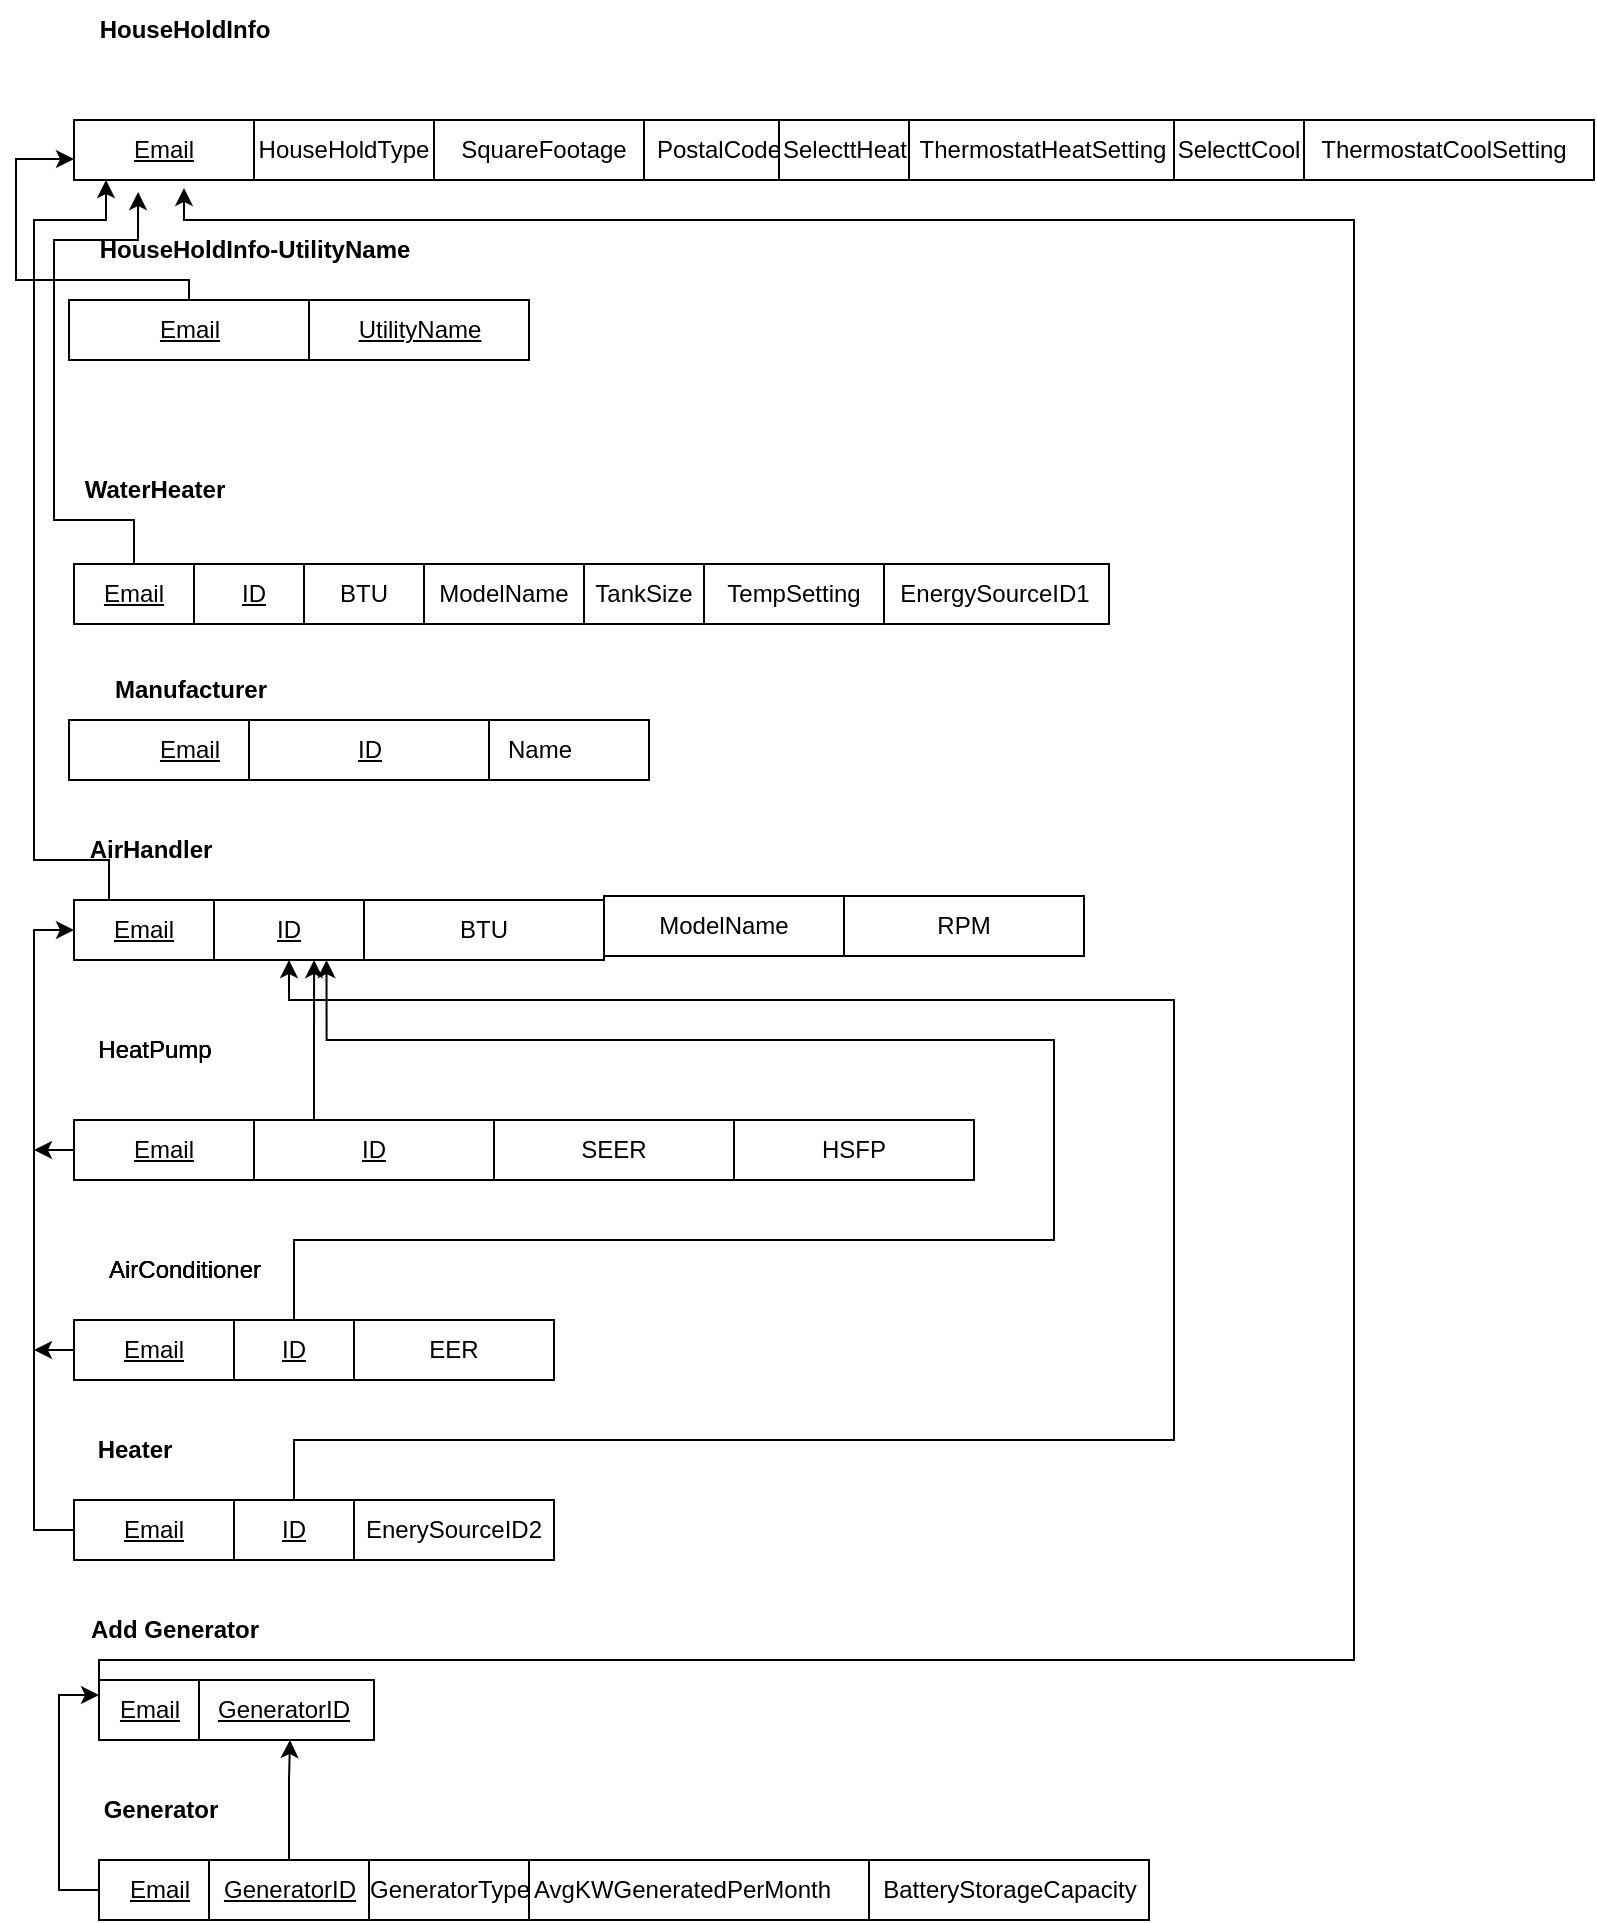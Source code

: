 <mxfile version="21.4.0" type="github">
  <diagram id="R2lEEEUBdFMjLlhIrx00" name="Page-1">
    <mxGraphModel dx="880" dy="484" grid="1" gridSize="10" guides="1" tooltips="1" connect="1" arrows="1" fold="1" page="1" pageScale="1" pageWidth="850" pageHeight="1100" math="0" shadow="0" extFonts="Permanent Marker^https://fonts.googleapis.com/css?family=Permanent+Marker">
      <root>
        <mxCell id="0" />
        <mxCell id="1" parent="0" />
        <mxCell id="LCQLXfrwRPjRq8zGbfJl-10" value="&lt;u&gt;Email&lt;/u&gt;" style="rounded=0;whiteSpace=wrap;html=1;" parent="1" vertex="1">
          <mxGeometry x="40" y="130" width="90" height="30" as="geometry" />
        </mxCell>
        <mxCell id="LCQLXfrwRPjRq8zGbfJl-11" value="HouseHoldType" style="rounded=0;whiteSpace=wrap;html=1;" parent="1" vertex="1">
          <mxGeometry x="130" y="130" width="90" height="30" as="geometry" />
        </mxCell>
        <mxCell id="LCQLXfrwRPjRq8zGbfJl-12" value="SquareFootage" style="rounded=0;whiteSpace=wrap;html=1;" parent="1" vertex="1">
          <mxGeometry x="220" y="130" width="110" height="30" as="geometry" />
        </mxCell>
        <mxCell id="LCQLXfrwRPjRq8zGbfJl-13" value="PostalCode" style="rounded=0;whiteSpace=wrap;html=1;" parent="1" vertex="1">
          <mxGeometry x="325" y="130" width="75" height="30" as="geometry" />
        </mxCell>
        <mxCell id="LCQLXfrwRPjRq8zGbfJl-15" value="&lt;b&gt;HouseHoldInfo&lt;/b&gt;" style="text;html=1;align=center;verticalAlign=middle;resizable=0;points=[];autosize=1;strokeColor=none;fillColor=none;" parent="1" vertex="1">
          <mxGeometry x="40" y="70" width="110" height="30" as="geometry" />
        </mxCell>
        <mxCell id="LCQLXfrwRPjRq8zGbfJl-16" value="SelecttHeat" style="rounded=0;whiteSpace=wrap;html=1;" parent="1" vertex="1">
          <mxGeometry x="392.5" y="130" width="65" height="30" as="geometry" />
        </mxCell>
        <mxCell id="LCQLXfrwRPjRq8zGbfJl-17" value="ThermostatHeatSetting" style="rounded=0;whiteSpace=wrap;html=1;" parent="1" vertex="1">
          <mxGeometry x="457.5" y="130" width="132.5" height="30" as="geometry" />
        </mxCell>
        <mxCell id="LCQLXfrwRPjRq8zGbfJl-51" style="edgeStyle=orthogonalEdgeStyle;rounded=0;orthogonalLoop=1;jettySize=auto;html=1;entryX=0;entryY=0.65;entryDx=0;entryDy=0;entryPerimeter=0;" parent="1" source="LCQLXfrwRPjRq8zGbfJl-18" target="LCQLXfrwRPjRq8zGbfJl-10" edge="1">
          <mxGeometry relative="1" as="geometry">
            <mxPoint x="10" y="130" as="targetPoint" />
            <Array as="points">
              <mxPoint x="98" y="210" />
              <mxPoint x="11" y="210" />
              <mxPoint x="11" y="150" />
            </Array>
          </mxGeometry>
        </mxCell>
        <mxCell id="LCQLXfrwRPjRq8zGbfJl-18" value="&lt;u&gt;Email&lt;/u&gt;" style="rounded=0;whiteSpace=wrap;html=1;" parent="1" vertex="1">
          <mxGeometry x="37.5" y="220" width="120" height="30" as="geometry" />
        </mxCell>
        <mxCell id="LCQLXfrwRPjRq8zGbfJl-19" value="&lt;u&gt;UtilityName&lt;/u&gt;" style="rounded=0;whiteSpace=wrap;html=1;" parent="1" vertex="1">
          <mxGeometry x="157.5" y="220" width="110" height="30" as="geometry" />
        </mxCell>
        <mxCell id="LCQLXfrwRPjRq8zGbfJl-20" value="&lt;b&gt;HouseHoldInfo-UtilityName&lt;/b&gt;" style="text;html=1;align=center;verticalAlign=middle;resizable=0;points=[];autosize=1;strokeColor=none;fillColor=none;" parent="1" vertex="1">
          <mxGeometry x="40" y="180" width="180" height="30" as="geometry" />
        </mxCell>
        <mxCell id="LCQLXfrwRPjRq8zGbfJl-32" value="WaterHeater" style="text;html=1;align=center;verticalAlign=middle;resizable=0;points=[];autosize=1;strokeColor=none;fillColor=none;fontStyle=1" parent="1" vertex="1">
          <mxGeometry x="35" y="300" width="90" height="30" as="geometry" />
        </mxCell>
        <mxCell id="LCQLXfrwRPjRq8zGbfJl-33" value="AirHandler" style="text;html=1;align=center;verticalAlign=middle;resizable=0;points=[];autosize=1;strokeColor=none;fillColor=none;fontStyle=1" parent="1" vertex="1">
          <mxGeometry x="37.5" y="480" width="80" height="30" as="geometry" />
        </mxCell>
        <mxCell id="LCQLXfrwRPjRq8zGbfJl-34" value="SEER" style="rounded=0;whiteSpace=wrap;html=1;" parent="1" vertex="1">
          <mxGeometry x="250" y="630" width="120" height="30" as="geometry" />
        </mxCell>
        <mxCell id="LCQLXfrwRPjRq8zGbfJl-35" value="HSFP" style="rounded=0;whiteSpace=wrap;html=1;" parent="1" vertex="1">
          <mxGeometry x="370" y="630" width="120" height="30" as="geometry" />
        </mxCell>
        <mxCell id="LCQLXfrwRPjRq8zGbfJl-40" value="EnerySourceID2" style="rounded=0;whiteSpace=wrap;html=1;" parent="1" vertex="1">
          <mxGeometry x="180" y="820" width="100" height="30" as="geometry" />
        </mxCell>
        <mxCell id="LCQLXfrwRPjRq8zGbfJl-42" value="HeatPump" style="text;html=1;align=center;verticalAlign=middle;resizable=0;points=[];autosize=1;strokeColor=none;fillColor=none;" parent="1" vertex="1">
          <mxGeometry x="40" y="580" width="80" height="30" as="geometry" />
        </mxCell>
        <mxCell id="LCQLXfrwRPjRq8zGbfJl-43" value="AirConditioner" style="text;html=1;align=center;verticalAlign=middle;resizable=0;points=[];autosize=1;strokeColor=none;fillColor=none;" parent="1" vertex="1">
          <mxGeometry x="45" y="690" width="100" height="30" as="geometry" />
        </mxCell>
        <mxCell id="LCQLXfrwRPjRq8zGbfJl-45" value="&lt;u&gt;GeneratorID&lt;/u&gt;" style="rounded=0;whiteSpace=wrap;html=1;" parent="1" vertex="1">
          <mxGeometry x="100" y="910" width="90" height="30" as="geometry" />
        </mxCell>
        <mxCell id="LCQLXfrwRPjRq8zGbfJl-47" value="AvgKWGeneratedPerMonth&lt;span style=&quot;white-space: pre;&quot;&gt;&#x9;&lt;/span&gt;" style="rounded=0;whiteSpace=wrap;html=1;" parent="1" vertex="1">
          <mxGeometry x="260" y="1000" width="180" height="30" as="geometry" />
        </mxCell>
        <mxCell id="LCQLXfrwRPjRq8zGbfJl-48" value="BatteryStorageCapacity" style="rounded=0;whiteSpace=wrap;html=1;" parent="1" vertex="1">
          <mxGeometry x="437.5" y="1000" width="140" height="30" as="geometry" />
        </mxCell>
        <mxCell id="LCQLXfrwRPjRq8zGbfJl-49" value="&lt;b&gt;Add Generator&lt;/b&gt;" style="text;html=1;align=center;verticalAlign=middle;resizable=0;points=[];autosize=1;strokeColor=none;fillColor=none;" parent="1" vertex="1">
          <mxGeometry x="35" y="870" width="110" height="30" as="geometry" />
        </mxCell>
        <mxCell id="XPOyzkhbHV8cyC2Eu9bg-105" style="edgeStyle=orthogonalEdgeStyle;rounded=0;orthogonalLoop=1;jettySize=auto;html=1;exitX=0;exitY=0.5;exitDx=0;exitDy=0;" edge="1" parent="1" source="LCQLXfrwRPjRq8zGbfJl-60">
          <mxGeometry relative="1" as="geometry">
            <mxPoint x="20" y="645" as="targetPoint" />
          </mxGeometry>
        </mxCell>
        <mxCell id="LCQLXfrwRPjRq8zGbfJl-60" value="&lt;u&gt;Email&lt;/u&gt;" style="rounded=0;whiteSpace=wrap;html=1;" parent="1" vertex="1">
          <mxGeometry x="40" y="630" width="90" height="30" as="geometry" />
        </mxCell>
        <mxCell id="XPOyzkhbHV8cyC2Eu9bg-108" style="edgeStyle=orthogonalEdgeStyle;rounded=0;orthogonalLoop=1;jettySize=auto;html=1;exitX=0.25;exitY=0;exitDx=0;exitDy=0;entryX=0.667;entryY=1;entryDx=0;entryDy=0;entryPerimeter=0;" edge="1" parent="1" source="LCQLXfrwRPjRq8zGbfJl-61" target="XPOyzkhbHV8cyC2Eu9bg-55">
          <mxGeometry relative="1" as="geometry" />
        </mxCell>
        <mxCell id="LCQLXfrwRPjRq8zGbfJl-61" value="&lt;u&gt;ID&lt;/u&gt;" style="rounded=0;whiteSpace=wrap;html=1;" parent="1" vertex="1">
          <mxGeometry x="130" y="630" width="120" height="30" as="geometry" />
        </mxCell>
        <mxCell id="XPOyzkhbHV8cyC2Eu9bg-103" style="edgeStyle=orthogonalEdgeStyle;rounded=0;orthogonalLoop=1;jettySize=auto;html=1;entryX=0;entryY=0.5;entryDx=0;entryDy=0;" edge="1" parent="1" source="LCQLXfrwRPjRq8zGbfJl-62" target="XPOyzkhbHV8cyC2Eu9bg-54">
          <mxGeometry relative="1" as="geometry">
            <Array as="points">
              <mxPoint x="20" y="835" />
              <mxPoint x="20" y="535" />
            </Array>
          </mxGeometry>
        </mxCell>
        <mxCell id="LCQLXfrwRPjRq8zGbfJl-62" value="&lt;u&gt;Email&lt;/u&gt;" style="rounded=0;whiteSpace=wrap;html=1;" parent="1" vertex="1">
          <mxGeometry x="40" y="820" width="80" height="30" as="geometry" />
        </mxCell>
        <mxCell id="XPOyzkhbHV8cyC2Eu9bg-106" style="edgeStyle=orthogonalEdgeStyle;rounded=0;orthogonalLoop=1;jettySize=auto;html=1;exitX=0.5;exitY=0;exitDx=0;exitDy=0;entryX=0.5;entryY=1;entryDx=0;entryDy=0;" edge="1" parent="1" source="LCQLXfrwRPjRq8zGbfJl-63" target="XPOyzkhbHV8cyC2Eu9bg-55">
          <mxGeometry relative="1" as="geometry">
            <Array as="points">
              <mxPoint x="150" y="790" />
              <mxPoint x="590" y="790" />
              <mxPoint x="590" y="570" />
              <mxPoint x="148" y="570" />
            </Array>
          </mxGeometry>
        </mxCell>
        <mxCell id="LCQLXfrwRPjRq8zGbfJl-63" value="&lt;u&gt;ID&lt;/u&gt;" style="rounded=0;whiteSpace=wrap;html=1;" parent="1" vertex="1">
          <mxGeometry x="120" y="820" width="60" height="30" as="geometry" />
        </mxCell>
        <mxCell id="XPOyzkhbHV8cyC2Eu9bg-104" style="edgeStyle=orthogonalEdgeStyle;rounded=0;orthogonalLoop=1;jettySize=auto;html=1;exitX=0;exitY=0.5;exitDx=0;exitDy=0;" edge="1" parent="1" source="LCQLXfrwRPjRq8zGbfJl-64">
          <mxGeometry relative="1" as="geometry">
            <mxPoint x="20" y="745" as="targetPoint" />
          </mxGeometry>
        </mxCell>
        <mxCell id="LCQLXfrwRPjRq8zGbfJl-64" value="&lt;u&gt;Email&lt;/u&gt;" style="rounded=0;whiteSpace=wrap;html=1;" parent="1" vertex="1">
          <mxGeometry x="40" y="730" width="80" height="30" as="geometry" />
        </mxCell>
        <mxCell id="XPOyzkhbHV8cyC2Eu9bg-28" value="ThermostatCoolSetting" style="rounded=0;whiteSpace=wrap;html=1;" vertex="1" parent="1">
          <mxGeometry x="650" y="130" width="150" height="30" as="geometry" />
        </mxCell>
        <mxCell id="XPOyzkhbHV8cyC2Eu9bg-29" value="SelecttCool" style="rounded=0;whiteSpace=wrap;html=1;" vertex="1" parent="1">
          <mxGeometry x="590" y="130" width="65" height="30" as="geometry" />
        </mxCell>
        <mxCell id="XPOyzkhbHV8cyC2Eu9bg-35" value="BTU" style="rounded=0;whiteSpace=wrap;html=1;" vertex="1" parent="1">
          <mxGeometry x="185" y="520" width="120" height="30" as="geometry" />
        </mxCell>
        <mxCell id="XPOyzkhbHV8cyC2Eu9bg-36" value="ModelName" style="rounded=0;whiteSpace=wrap;html=1;" vertex="1" parent="1">
          <mxGeometry x="305" y="518" width="120" height="30" as="geometry" />
        </mxCell>
        <mxCell id="XPOyzkhbHV8cyC2Eu9bg-39" value="EnergySourceID1" style="rounded=0;whiteSpace=wrap;html=1;" vertex="1" parent="1">
          <mxGeometry x="442.5" y="352" width="115" height="30" as="geometry" />
        </mxCell>
        <mxCell id="XPOyzkhbHV8cyC2Eu9bg-42" value="BTU" style="rounded=0;whiteSpace=wrap;html=1;" vertex="1" parent="1">
          <mxGeometry x="155" y="352" width="60" height="30" as="geometry" />
        </mxCell>
        <mxCell id="XPOyzkhbHV8cyC2Eu9bg-49" value="Name" style="rounded=0;whiteSpace=wrap;html=1;" vertex="1" parent="1">
          <mxGeometry x="217.5" y="430" width="110" height="30" as="geometry" />
        </mxCell>
        <mxCell id="XPOyzkhbHV8cyC2Eu9bg-50" value="&lt;u&gt;Email&lt;/u&gt;" style="rounded=0;whiteSpace=wrap;html=1;" vertex="1" parent="1">
          <mxGeometry x="37.5" y="430" width="120" height="30" as="geometry" />
        </mxCell>
        <mxCell id="XPOyzkhbHV8cyC2Eu9bg-51" value="&lt;u&gt;ID&lt;/u&gt;" style="rounded=0;whiteSpace=wrap;html=1;" vertex="1" parent="1">
          <mxGeometry x="127.5" y="430" width="120" height="30" as="geometry" />
        </mxCell>
        <mxCell id="XPOyzkhbHV8cyC2Eu9bg-52" value="&lt;b&gt;Manufacturer&lt;/b&gt;" style="text;html=1;align=center;verticalAlign=middle;resizable=0;points=[];autosize=1;strokeColor=none;fillColor=none;" vertex="1" parent="1">
          <mxGeometry x="47.5" y="400" width="100" height="30" as="geometry" />
        </mxCell>
        <mxCell id="XPOyzkhbHV8cyC2Eu9bg-53" value="RPM" style="rounded=0;whiteSpace=wrap;html=1;" vertex="1" parent="1">
          <mxGeometry x="425" y="518" width="120" height="30" as="geometry" />
        </mxCell>
        <mxCell id="XPOyzkhbHV8cyC2Eu9bg-109" style="edgeStyle=orthogonalEdgeStyle;rounded=0;orthogonalLoop=1;jettySize=auto;html=1;exitX=0.25;exitY=0;exitDx=0;exitDy=0;" edge="1" parent="1" source="XPOyzkhbHV8cyC2Eu9bg-54">
          <mxGeometry relative="1" as="geometry">
            <mxPoint x="56" y="160" as="targetPoint" />
            <Array as="points">
              <mxPoint x="58" y="500" />
              <mxPoint x="20" y="500" />
              <mxPoint x="20" y="180" />
              <mxPoint x="56" y="180" />
            </Array>
          </mxGeometry>
        </mxCell>
        <mxCell id="XPOyzkhbHV8cyC2Eu9bg-54" value="&lt;u&gt;Email&lt;/u&gt;" style="rounded=0;whiteSpace=wrap;html=1;" vertex="1" parent="1">
          <mxGeometry x="40" y="520" width="70" height="30" as="geometry" />
        </mxCell>
        <mxCell id="XPOyzkhbHV8cyC2Eu9bg-55" value="&lt;u&gt;ID&lt;/u&gt;" style="rounded=0;whiteSpace=wrap;html=1;" vertex="1" parent="1">
          <mxGeometry x="110" y="520" width="75" height="30" as="geometry" />
        </mxCell>
        <mxCell id="XPOyzkhbHV8cyC2Eu9bg-110" style="edgeStyle=orthogonalEdgeStyle;rounded=0;orthogonalLoop=1;jettySize=auto;html=1;exitX=0.5;exitY=0;exitDx=0;exitDy=0;entryX=0.356;entryY=1.2;entryDx=0;entryDy=0;entryPerimeter=0;" edge="1" parent="1" source="XPOyzkhbHV8cyC2Eu9bg-61" target="LCQLXfrwRPjRq8zGbfJl-10">
          <mxGeometry relative="1" as="geometry">
            <Array as="points">
              <mxPoint x="70" y="330" />
              <mxPoint x="30" y="330" />
              <mxPoint x="30" y="190" />
              <mxPoint x="72" y="190" />
            </Array>
          </mxGeometry>
        </mxCell>
        <mxCell id="XPOyzkhbHV8cyC2Eu9bg-61" value="&lt;u&gt;Email&lt;/u&gt;" style="rounded=0;whiteSpace=wrap;html=1;" vertex="1" parent="1">
          <mxGeometry x="40" y="352" width="60" height="30" as="geometry" />
        </mxCell>
        <mxCell id="XPOyzkhbHV8cyC2Eu9bg-62" value="&lt;u&gt;ID&lt;/u&gt;" style="rounded=0;whiteSpace=wrap;html=1;" vertex="1" parent="1">
          <mxGeometry x="100" y="352" width="60" height="30" as="geometry" />
        </mxCell>
        <mxCell id="XPOyzkhbHV8cyC2Eu9bg-63" value="ModelName" style="rounded=0;whiteSpace=wrap;html=1;" vertex="1" parent="1">
          <mxGeometry x="215" y="352" width="80" height="30" as="geometry" />
        </mxCell>
        <mxCell id="XPOyzkhbHV8cyC2Eu9bg-64" value="TankSize" style="rounded=0;whiteSpace=wrap;html=1;" vertex="1" parent="1">
          <mxGeometry x="295" y="352" width="60" height="30" as="geometry" />
        </mxCell>
        <mxCell id="XPOyzkhbHV8cyC2Eu9bg-65" value="TempSetting" style="rounded=0;whiteSpace=wrap;html=1;" vertex="1" parent="1">
          <mxGeometry x="355" y="352" width="90" height="30" as="geometry" />
        </mxCell>
        <mxCell id="XPOyzkhbHV8cyC2Eu9bg-66" value="BTU" style="rounded=0;whiteSpace=wrap;html=1;" vertex="1" parent="1">
          <mxGeometry x="155" y="352" width="60" height="30" as="geometry" />
        </mxCell>
        <mxCell id="XPOyzkhbHV8cyC2Eu9bg-79" value="EER" style="rounded=0;whiteSpace=wrap;html=1;" vertex="1" parent="1">
          <mxGeometry x="180" y="730" width="100" height="30" as="geometry" />
        </mxCell>
        <mxCell id="XPOyzkhbHV8cyC2Eu9bg-107" style="edgeStyle=orthogonalEdgeStyle;rounded=0;orthogonalLoop=1;jettySize=auto;html=1;exitX=0.5;exitY=0;exitDx=0;exitDy=0;entryX=0.75;entryY=1;entryDx=0;entryDy=0;" edge="1" parent="1" source="XPOyzkhbHV8cyC2Eu9bg-80" target="XPOyzkhbHV8cyC2Eu9bg-55">
          <mxGeometry relative="1" as="geometry">
            <Array as="points">
              <mxPoint x="150" y="690" />
              <mxPoint x="530" y="690" />
              <mxPoint x="530" y="590" />
              <mxPoint x="166" y="590" />
            </Array>
          </mxGeometry>
        </mxCell>
        <mxCell id="XPOyzkhbHV8cyC2Eu9bg-80" value="&lt;u&gt;ID&lt;/u&gt;" style="rounded=0;whiteSpace=wrap;html=1;" vertex="1" parent="1">
          <mxGeometry x="120" y="730" width="60" height="30" as="geometry" />
        </mxCell>
        <mxCell id="XPOyzkhbHV8cyC2Eu9bg-81" value="&lt;b&gt;Heater&lt;/b&gt;" style="text;html=1;align=center;verticalAlign=middle;resizable=0;points=[];autosize=1;strokeColor=none;fillColor=none;" vertex="1" parent="1">
          <mxGeometry x="40" y="780" width="60" height="30" as="geometry" />
        </mxCell>
        <mxCell id="XPOyzkhbHV8cyC2Eu9bg-112" style="edgeStyle=orthogonalEdgeStyle;rounded=0;orthogonalLoop=1;jettySize=auto;html=1;exitX=0;exitY=0.5;exitDx=0;exitDy=0;entryX=0.611;entryY=1.133;entryDx=0;entryDy=0;entryPerimeter=0;" edge="1" parent="1" source="XPOyzkhbHV8cyC2Eu9bg-85" target="LCQLXfrwRPjRq8zGbfJl-10">
          <mxGeometry relative="1" as="geometry">
            <mxPoint x="720" y="870" as="targetPoint" />
            <Array as="points">
              <mxPoint x="53" y="900" />
              <mxPoint x="680" y="900" />
              <mxPoint x="680" y="180" />
              <mxPoint x="95" y="180" />
            </Array>
          </mxGeometry>
        </mxCell>
        <mxCell id="XPOyzkhbHV8cyC2Eu9bg-85" value="&lt;u&gt;Email&lt;/u&gt;" style="rounded=0;whiteSpace=wrap;html=1;" vertex="1" parent="1">
          <mxGeometry x="52.5" y="910" width="50" height="30" as="geometry" />
        </mxCell>
        <mxCell id="XPOyzkhbHV8cyC2Eu9bg-88" value="&lt;b&gt;Generator&lt;/b&gt;" style="text;html=1;align=center;verticalAlign=middle;resizable=0;points=[];autosize=1;strokeColor=none;fillColor=none;" vertex="1" parent="1">
          <mxGeometry x="42.5" y="960" width="80" height="30" as="geometry" />
        </mxCell>
        <mxCell id="XPOyzkhbHV8cyC2Eu9bg-111" style="edgeStyle=orthogonalEdgeStyle;rounded=0;orthogonalLoop=1;jettySize=auto;html=1;exitX=0;exitY=0.5;exitDx=0;exitDy=0;entryX=0;entryY=0.25;entryDx=0;entryDy=0;" edge="1" parent="1" source="XPOyzkhbHV8cyC2Eu9bg-91" target="XPOyzkhbHV8cyC2Eu9bg-85">
          <mxGeometry relative="1" as="geometry" />
        </mxCell>
        <mxCell id="XPOyzkhbHV8cyC2Eu9bg-91" value="&lt;u&gt;Email&lt;/u&gt;" style="rounded=0;whiteSpace=wrap;html=1;" vertex="1" parent="1">
          <mxGeometry x="52.5" y="1000" width="60" height="30" as="geometry" />
        </mxCell>
        <mxCell id="XPOyzkhbHV8cyC2Eu9bg-102" style="edgeStyle=orthogonalEdgeStyle;rounded=0;orthogonalLoop=1;jettySize=auto;html=1;" edge="1" parent="1" source="XPOyzkhbHV8cyC2Eu9bg-92">
          <mxGeometry relative="1" as="geometry">
            <mxPoint x="148" y="940" as="targetPoint" />
            <Array as="points">
              <mxPoint x="148" y="960" />
              <mxPoint x="148" y="960" />
            </Array>
          </mxGeometry>
        </mxCell>
        <mxCell id="XPOyzkhbHV8cyC2Eu9bg-92" value="&lt;u&gt;GeneratorID&lt;/u&gt;" style="rounded=0;whiteSpace=wrap;html=1;" vertex="1" parent="1">
          <mxGeometry x="107.5" y="1000" width="80" height="30" as="geometry" />
        </mxCell>
        <mxCell id="XPOyzkhbHV8cyC2Eu9bg-93" value="GeneratorType" style="rounded=0;whiteSpace=wrap;html=1;" vertex="1" parent="1">
          <mxGeometry x="187.5" y="1000" width="80" height="30" as="geometry" />
        </mxCell>
        <mxCell id="XPOyzkhbHV8cyC2Eu9bg-98" value="HeatPump" style="text;html=1;align=center;verticalAlign=middle;resizable=0;points=[];autosize=1;strokeColor=none;fillColor=none;" vertex="1" parent="1">
          <mxGeometry x="40" y="580" width="80" height="30" as="geometry" />
        </mxCell>
        <mxCell id="XPOyzkhbHV8cyC2Eu9bg-99" value="AirConditioner" style="text;html=1;align=center;verticalAlign=middle;resizable=0;points=[];autosize=1;strokeColor=none;fillColor=none;" vertex="1" parent="1">
          <mxGeometry x="45" y="690" width="100" height="30" as="geometry" />
        </mxCell>
        <mxCell id="XPOyzkhbHV8cyC2Eu9bg-100" value="HeatPump" style="text;html=1;align=center;verticalAlign=middle;resizable=0;points=[];autosize=1;strokeColor=none;fillColor=none;" vertex="1" parent="1">
          <mxGeometry x="40" y="580" width="80" height="30" as="geometry" />
        </mxCell>
        <mxCell id="XPOyzkhbHV8cyC2Eu9bg-101" value="AirConditioner" style="text;html=1;align=center;verticalAlign=middle;resizable=0;points=[];autosize=1;strokeColor=none;fillColor=none;" vertex="1" parent="1">
          <mxGeometry x="45" y="690" width="100" height="30" as="geometry" />
        </mxCell>
      </root>
    </mxGraphModel>
  </diagram>
</mxfile>
